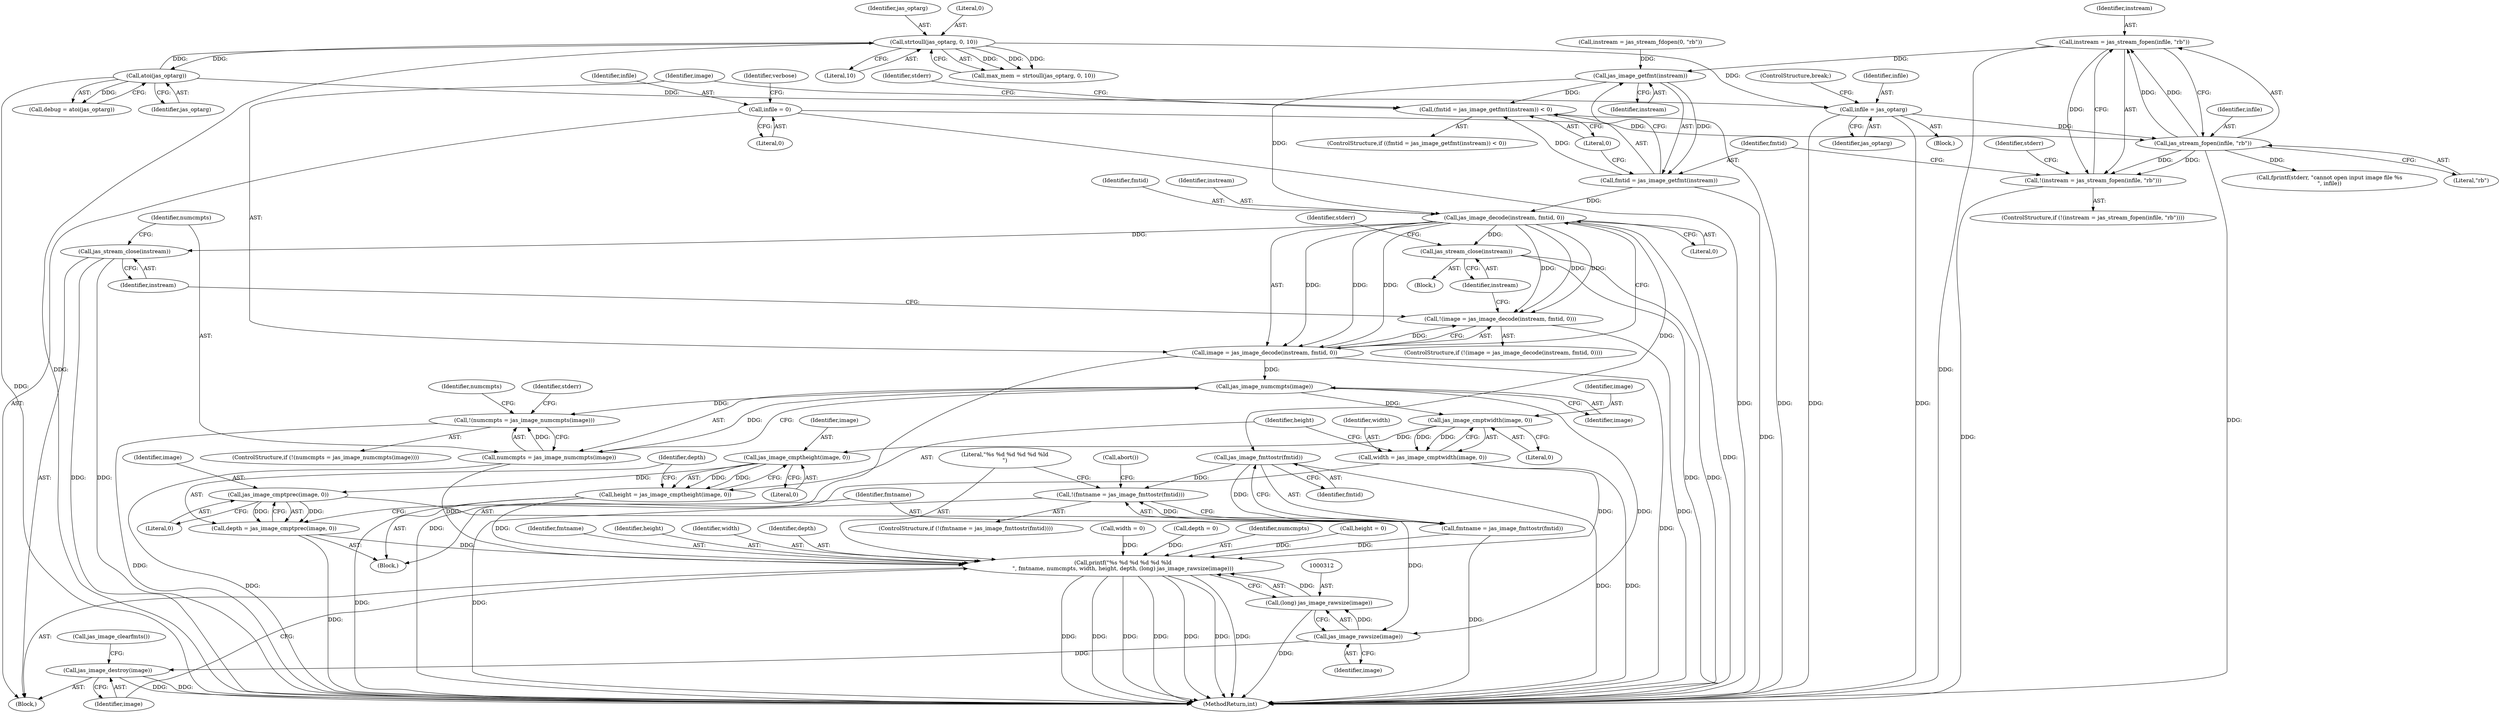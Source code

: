 digraph "0_jasper_d42b2388f7f8e0332c846675133acea151fc557a@API" {
"1000201" [label="(Call,instream = jas_stream_fopen(infile, \"rb\"))"];
"1000203" [label="(Call,jas_stream_fopen(infile, \"rb\"))"];
"1000132" [label="(Call,infile = 0)"];
"1000176" [label="(Call,infile = jas_optarg)"];
"1000183" [label="(Call,strtoull(jas_optarg, 0, 10))"];
"1000172" [label="(Call,atoi(jas_optarg))"];
"1000200" [label="(Call,!(instream = jas_stream_fopen(infile, \"rb\")))"];
"1000232" [label="(Call,jas_image_getfmt(instream))"];
"1000229" [label="(Call,(fmtid = jas_image_getfmt(instream)) < 0)"];
"1000230" [label="(Call,fmtid = jas_image_getfmt(instream))"];
"1000243" [label="(Call,jas_image_decode(instream, fmtid, 0))"];
"1000240" [label="(Call,!(image = jas_image_decode(instream, fmtid, 0)))"];
"1000241" [label="(Call,image = jas_image_decode(instream, fmtid, 0))"];
"1000261" [label="(Call,jas_image_numcmpts(image))"];
"1000258" [label="(Call,!(numcmpts = jas_image_numcmpts(image)))"];
"1000259" [label="(Call,numcmpts = jas_image_numcmpts(image))"];
"1000304" [label="(Call,printf(\"%s %d %d %d %d %ld\n\", fmtname, numcmpts, width, height, depth, (long) jas_image_rawsize(image)))"];
"1000272" [label="(Call,jas_image_cmptwidth(image, 0))"];
"1000270" [label="(Call,width = jas_image_cmptwidth(image, 0))"];
"1000277" [label="(Call,jas_image_cmptheight(image, 0))"];
"1000275" [label="(Call,height = jas_image_cmptheight(image, 0))"];
"1000282" [label="(Call,jas_image_cmptprec(image, 0))"];
"1000280" [label="(Call,depth = jas_image_cmptprec(image, 0))"];
"1000313" [label="(Call,jas_image_rawsize(image))"];
"1000311" [label="(Call,(long) jas_image_rawsize(image))"];
"1000315" [label="(Call,jas_image_destroy(image))"];
"1000248" [label="(Call,jas_stream_close(instream))"];
"1000255" [label="(Call,jas_stream_close(instream))"];
"1000300" [label="(Call,jas_image_fmttostr(fmtid))"];
"1000297" [label="(Call,!(fmtname = jas_image_fmttostr(fmtid)))"];
"1000298" [label="(Call,fmtname = jas_image_fmttostr(fmtid))"];
"1000205" [label="(Literal,\"rb\")"];
"1000287" [label="(Call,width = 0)"];
"1000217" [label="(Call,instream = jas_stream_fdopen(0, \"rb\"))"];
"1000316" [label="(Identifier,image)"];
"1000185" [label="(Literal,0)"];
"1000315" [label="(Call,jas_image_destroy(image))"];
"1000320" [label="(MethodReturn,int)"];
"1000293" [label="(Call,depth = 0)"];
"1000307" [label="(Identifier,numcmpts)"];
"1000317" [label="(Call,jas_image_clearfmts())"];
"1000259" [label="(Call,numcmpts = jas_image_numcmpts(image))"];
"1000284" [label="(Literal,0)"];
"1000240" [label="(Call,!(image = jas_image_decode(instream, fmtid, 0)))"];
"1000186" [label="(Literal,10)"];
"1000177" [label="(Identifier,infile)"];
"1000276" [label="(Identifier,height)"];
"1000305" [label="(Literal,\"%s %d %d %d %d %ld\n\")"];
"1000272" [label="(Call,jas_image_cmptwidth(image, 0))"];
"1000204" [label="(Identifier,infile)"];
"1000281" [label="(Identifier,depth)"];
"1000248" [label="(Call,jas_stream_close(instream))"];
"1000290" [label="(Call,height = 0)"];
"1000207" [label="(Call,fprintf(stderr, \"cannot open input image file %s\n\", infile))"];
"1000273" [label="(Identifier,image)"];
"1000251" [label="(Identifier,stderr)"];
"1000300" [label="(Call,jas_image_fmttostr(fmtid))"];
"1000172" [label="(Call,atoi(jas_optarg))"];
"1000176" [label="(Call,infile = jas_optarg)"];
"1000203" [label="(Call,jas_stream_fopen(infile, \"rb\"))"];
"1000296" [label="(ControlStructure,if (!(fmtname = jas_image_fmttostr(fmtid))))"];
"1000200" [label="(Call,!(instream = jas_stream_fopen(infile, \"rb\")))"];
"1000299" [label="(Identifier,fmtname)"];
"1000232" [label="(Call,jas_image_getfmt(instream))"];
"1000199" [label="(ControlStructure,if (!(instream = jas_stream_fopen(infile, \"rb\"))))"];
"1000255" [label="(Call,jas_stream_close(instream))"];
"1000314" [label="(Identifier,image)"];
"1000268" [label="(Identifier,numcmpts)"];
"1000306" [label="(Identifier,fmtname)"];
"1000274" [label="(Literal,0)"];
"1000280" [label="(Call,depth = jas_image_cmptprec(image, 0))"];
"1000234" [label="(Literal,0)"];
"1000249" [label="(Identifier,instream)"];
"1000301" [label="(Identifier,fmtid)"];
"1000298" [label="(Call,fmtname = jas_image_fmttostr(fmtid))"];
"1000170" [label="(Call,debug = atoi(jas_optarg))"];
"1000233" [label="(Identifier,instream)"];
"1000237" [label="(Identifier,stderr)"];
"1000277" [label="(Call,jas_image_cmptheight(image, 0))"];
"1000241" [label="(Call,image = jas_image_decode(instream, fmtid, 0))"];
"1000257" [label="(ControlStructure,if (!(numcmpts = jas_image_numcmpts(image))))"];
"1000265" [label="(Identifier,stderr)"];
"1000181" [label="(Call,max_mem = strtoull(jas_optarg, 0, 10))"];
"1000262" [label="(Identifier,image)"];
"1000244" [label="(Identifier,instream)"];
"1000243" [label="(Call,jas_image_decode(instream, fmtid, 0))"];
"1000173" [label="(Identifier,jas_optarg)"];
"1000231" [label="(Identifier,fmtid)"];
"1000230" [label="(Call,fmtid = jas_image_getfmt(instream))"];
"1000297" [label="(Call,!(fmtname = jas_image_fmttostr(fmtid)))"];
"1000279" [label="(Literal,0)"];
"1000282" [label="(Call,jas_image_cmptprec(image, 0))"];
"1000201" [label="(Call,instream = jas_stream_fopen(infile, \"rb\"))"];
"1000260" [label="(Identifier,numcmpts)"];
"1000269" [label="(Block,)"];
"1000228" [label="(ControlStructure,if ((fmtid = jas_image_getfmt(instream)) < 0))"];
"1000246" [label="(Literal,0)"];
"1000309" [label="(Identifier,height)"];
"1000245" [label="(Identifier,fmtid)"];
"1000261" [label="(Call,jas_image_numcmpts(image))"];
"1000208" [label="(Identifier,stderr)"];
"1000275" [label="(Call,height = jas_image_cmptheight(image, 0))"];
"1000229" [label="(Call,(fmtid = jas_image_getfmt(instream)) < 0)"];
"1000256" [label="(Identifier,instream)"];
"1000109" [label="(Block,)"];
"1000278" [label="(Identifier,image)"];
"1000179" [label="(ControlStructure,break;)"];
"1000271" [label="(Identifier,width)"];
"1000311" [label="(Call,(long) jas_image_rawsize(image))"];
"1000270" [label="(Call,width = jas_image_cmptwidth(image, 0))"];
"1000202" [label="(Identifier,instream)"];
"1000239" [label="(ControlStructure,if (!(image = jas_image_decode(instream, fmtid, 0))))"];
"1000178" [label="(Identifier,jas_optarg)"];
"1000313" [label="(Call,jas_image_rawsize(image))"];
"1000308" [label="(Identifier,width)"];
"1000242" [label="(Identifier,image)"];
"1000258" [label="(Call,!(numcmpts = jas_image_numcmpts(image)))"];
"1000132" [label="(Call,infile = 0)"];
"1000310" [label="(Identifier,depth)"];
"1000156" [label="(Block,)"];
"1000303" [label="(Call,abort())"];
"1000304" [label="(Call,printf(\"%s %d %d %d %d %ld\n\", fmtname, numcmpts, width, height, depth, (long) jas_image_rawsize(image)))"];
"1000247" [label="(Block,)"];
"1000283" [label="(Identifier,image)"];
"1000133" [label="(Identifier,infile)"];
"1000184" [label="(Identifier,jas_optarg)"];
"1000136" [label="(Identifier,verbose)"];
"1000183" [label="(Call,strtoull(jas_optarg, 0, 10))"];
"1000134" [label="(Literal,0)"];
"1000201" -> "1000200"  [label="AST: "];
"1000201" -> "1000203"  [label="CFG: "];
"1000202" -> "1000201"  [label="AST: "];
"1000203" -> "1000201"  [label="AST: "];
"1000200" -> "1000201"  [label="CFG: "];
"1000201" -> "1000320"  [label="DDG: "];
"1000201" -> "1000200"  [label="DDG: "];
"1000203" -> "1000201"  [label="DDG: "];
"1000203" -> "1000201"  [label="DDG: "];
"1000201" -> "1000232"  [label="DDG: "];
"1000203" -> "1000205"  [label="CFG: "];
"1000204" -> "1000203"  [label="AST: "];
"1000205" -> "1000203"  [label="AST: "];
"1000203" -> "1000320"  [label="DDG: "];
"1000203" -> "1000200"  [label="DDG: "];
"1000203" -> "1000200"  [label="DDG: "];
"1000132" -> "1000203"  [label="DDG: "];
"1000176" -> "1000203"  [label="DDG: "];
"1000203" -> "1000207"  [label="DDG: "];
"1000132" -> "1000109"  [label="AST: "];
"1000132" -> "1000134"  [label="CFG: "];
"1000133" -> "1000132"  [label="AST: "];
"1000134" -> "1000132"  [label="AST: "];
"1000136" -> "1000132"  [label="CFG: "];
"1000132" -> "1000320"  [label="DDG: "];
"1000176" -> "1000156"  [label="AST: "];
"1000176" -> "1000178"  [label="CFG: "];
"1000177" -> "1000176"  [label="AST: "];
"1000178" -> "1000176"  [label="AST: "];
"1000179" -> "1000176"  [label="CFG: "];
"1000176" -> "1000320"  [label="DDG: "];
"1000176" -> "1000320"  [label="DDG: "];
"1000183" -> "1000176"  [label="DDG: "];
"1000172" -> "1000176"  [label="DDG: "];
"1000183" -> "1000181"  [label="AST: "];
"1000183" -> "1000186"  [label="CFG: "];
"1000184" -> "1000183"  [label="AST: "];
"1000185" -> "1000183"  [label="AST: "];
"1000186" -> "1000183"  [label="AST: "];
"1000181" -> "1000183"  [label="CFG: "];
"1000183" -> "1000320"  [label="DDG: "];
"1000183" -> "1000172"  [label="DDG: "];
"1000183" -> "1000181"  [label="DDG: "];
"1000183" -> "1000181"  [label="DDG: "];
"1000183" -> "1000181"  [label="DDG: "];
"1000172" -> "1000183"  [label="DDG: "];
"1000172" -> "1000170"  [label="AST: "];
"1000172" -> "1000173"  [label="CFG: "];
"1000173" -> "1000172"  [label="AST: "];
"1000170" -> "1000172"  [label="CFG: "];
"1000172" -> "1000320"  [label="DDG: "];
"1000172" -> "1000170"  [label="DDG: "];
"1000200" -> "1000199"  [label="AST: "];
"1000208" -> "1000200"  [label="CFG: "];
"1000231" -> "1000200"  [label="CFG: "];
"1000200" -> "1000320"  [label="DDG: "];
"1000232" -> "1000230"  [label="AST: "];
"1000232" -> "1000233"  [label="CFG: "];
"1000233" -> "1000232"  [label="AST: "];
"1000230" -> "1000232"  [label="CFG: "];
"1000232" -> "1000229"  [label="DDG: "];
"1000232" -> "1000230"  [label="DDG: "];
"1000217" -> "1000232"  [label="DDG: "];
"1000232" -> "1000243"  [label="DDG: "];
"1000229" -> "1000228"  [label="AST: "];
"1000229" -> "1000234"  [label="CFG: "];
"1000230" -> "1000229"  [label="AST: "];
"1000234" -> "1000229"  [label="AST: "];
"1000237" -> "1000229"  [label="CFG: "];
"1000242" -> "1000229"  [label="CFG: "];
"1000229" -> "1000320"  [label="DDG: "];
"1000230" -> "1000229"  [label="DDG: "];
"1000231" -> "1000230"  [label="AST: "];
"1000234" -> "1000230"  [label="CFG: "];
"1000230" -> "1000320"  [label="DDG: "];
"1000230" -> "1000243"  [label="DDG: "];
"1000243" -> "1000241"  [label="AST: "];
"1000243" -> "1000246"  [label="CFG: "];
"1000244" -> "1000243"  [label="AST: "];
"1000245" -> "1000243"  [label="AST: "];
"1000246" -> "1000243"  [label="AST: "];
"1000241" -> "1000243"  [label="CFG: "];
"1000243" -> "1000320"  [label="DDG: "];
"1000243" -> "1000240"  [label="DDG: "];
"1000243" -> "1000240"  [label="DDG: "];
"1000243" -> "1000240"  [label="DDG: "];
"1000243" -> "1000241"  [label="DDG: "];
"1000243" -> "1000241"  [label="DDG: "];
"1000243" -> "1000241"  [label="DDG: "];
"1000243" -> "1000248"  [label="DDG: "];
"1000243" -> "1000255"  [label="DDG: "];
"1000243" -> "1000300"  [label="DDG: "];
"1000240" -> "1000239"  [label="AST: "];
"1000240" -> "1000241"  [label="CFG: "];
"1000241" -> "1000240"  [label="AST: "];
"1000249" -> "1000240"  [label="CFG: "];
"1000256" -> "1000240"  [label="CFG: "];
"1000240" -> "1000320"  [label="DDG: "];
"1000241" -> "1000240"  [label="DDG: "];
"1000242" -> "1000241"  [label="AST: "];
"1000241" -> "1000320"  [label="DDG: "];
"1000241" -> "1000320"  [label="DDG: "];
"1000241" -> "1000261"  [label="DDG: "];
"1000261" -> "1000259"  [label="AST: "];
"1000261" -> "1000262"  [label="CFG: "];
"1000262" -> "1000261"  [label="AST: "];
"1000259" -> "1000261"  [label="CFG: "];
"1000261" -> "1000258"  [label="DDG: "];
"1000261" -> "1000259"  [label="DDG: "];
"1000261" -> "1000272"  [label="DDG: "];
"1000261" -> "1000313"  [label="DDG: "];
"1000258" -> "1000257"  [label="AST: "];
"1000258" -> "1000259"  [label="CFG: "];
"1000259" -> "1000258"  [label="AST: "];
"1000265" -> "1000258"  [label="CFG: "];
"1000268" -> "1000258"  [label="CFG: "];
"1000258" -> "1000320"  [label="DDG: "];
"1000259" -> "1000258"  [label="DDG: "];
"1000260" -> "1000259"  [label="AST: "];
"1000259" -> "1000320"  [label="DDG: "];
"1000259" -> "1000304"  [label="DDG: "];
"1000304" -> "1000109"  [label="AST: "];
"1000304" -> "1000311"  [label="CFG: "];
"1000305" -> "1000304"  [label="AST: "];
"1000306" -> "1000304"  [label="AST: "];
"1000307" -> "1000304"  [label="AST: "];
"1000308" -> "1000304"  [label="AST: "];
"1000309" -> "1000304"  [label="AST: "];
"1000310" -> "1000304"  [label="AST: "];
"1000311" -> "1000304"  [label="AST: "];
"1000316" -> "1000304"  [label="CFG: "];
"1000304" -> "1000320"  [label="DDG: "];
"1000304" -> "1000320"  [label="DDG: "];
"1000304" -> "1000320"  [label="DDG: "];
"1000304" -> "1000320"  [label="DDG: "];
"1000304" -> "1000320"  [label="DDG: "];
"1000304" -> "1000320"  [label="DDG: "];
"1000304" -> "1000320"  [label="DDG: "];
"1000298" -> "1000304"  [label="DDG: "];
"1000287" -> "1000304"  [label="DDG: "];
"1000270" -> "1000304"  [label="DDG: "];
"1000290" -> "1000304"  [label="DDG: "];
"1000275" -> "1000304"  [label="DDG: "];
"1000293" -> "1000304"  [label="DDG: "];
"1000280" -> "1000304"  [label="DDG: "];
"1000311" -> "1000304"  [label="DDG: "];
"1000272" -> "1000270"  [label="AST: "];
"1000272" -> "1000274"  [label="CFG: "];
"1000273" -> "1000272"  [label="AST: "];
"1000274" -> "1000272"  [label="AST: "];
"1000270" -> "1000272"  [label="CFG: "];
"1000272" -> "1000270"  [label="DDG: "];
"1000272" -> "1000270"  [label="DDG: "];
"1000272" -> "1000277"  [label="DDG: "];
"1000270" -> "1000269"  [label="AST: "];
"1000271" -> "1000270"  [label="AST: "];
"1000276" -> "1000270"  [label="CFG: "];
"1000270" -> "1000320"  [label="DDG: "];
"1000277" -> "1000275"  [label="AST: "];
"1000277" -> "1000279"  [label="CFG: "];
"1000278" -> "1000277"  [label="AST: "];
"1000279" -> "1000277"  [label="AST: "];
"1000275" -> "1000277"  [label="CFG: "];
"1000277" -> "1000275"  [label="DDG: "];
"1000277" -> "1000275"  [label="DDG: "];
"1000277" -> "1000282"  [label="DDG: "];
"1000275" -> "1000269"  [label="AST: "];
"1000276" -> "1000275"  [label="AST: "];
"1000281" -> "1000275"  [label="CFG: "];
"1000275" -> "1000320"  [label="DDG: "];
"1000282" -> "1000280"  [label="AST: "];
"1000282" -> "1000284"  [label="CFG: "];
"1000283" -> "1000282"  [label="AST: "];
"1000284" -> "1000282"  [label="AST: "];
"1000280" -> "1000282"  [label="CFG: "];
"1000282" -> "1000280"  [label="DDG: "];
"1000282" -> "1000280"  [label="DDG: "];
"1000282" -> "1000313"  [label="DDG: "];
"1000280" -> "1000269"  [label="AST: "];
"1000281" -> "1000280"  [label="AST: "];
"1000299" -> "1000280"  [label="CFG: "];
"1000280" -> "1000320"  [label="DDG: "];
"1000313" -> "1000311"  [label="AST: "];
"1000313" -> "1000314"  [label="CFG: "];
"1000314" -> "1000313"  [label="AST: "];
"1000311" -> "1000313"  [label="CFG: "];
"1000313" -> "1000311"  [label="DDG: "];
"1000313" -> "1000315"  [label="DDG: "];
"1000312" -> "1000311"  [label="AST: "];
"1000311" -> "1000320"  [label="DDG: "];
"1000315" -> "1000109"  [label="AST: "];
"1000315" -> "1000316"  [label="CFG: "];
"1000316" -> "1000315"  [label="AST: "];
"1000317" -> "1000315"  [label="CFG: "];
"1000315" -> "1000320"  [label="DDG: "];
"1000315" -> "1000320"  [label="DDG: "];
"1000248" -> "1000247"  [label="AST: "];
"1000248" -> "1000249"  [label="CFG: "];
"1000249" -> "1000248"  [label="AST: "];
"1000251" -> "1000248"  [label="CFG: "];
"1000248" -> "1000320"  [label="DDG: "];
"1000248" -> "1000320"  [label="DDG: "];
"1000255" -> "1000109"  [label="AST: "];
"1000255" -> "1000256"  [label="CFG: "];
"1000256" -> "1000255"  [label="AST: "];
"1000260" -> "1000255"  [label="CFG: "];
"1000255" -> "1000320"  [label="DDG: "];
"1000255" -> "1000320"  [label="DDG: "];
"1000300" -> "1000298"  [label="AST: "];
"1000300" -> "1000301"  [label="CFG: "];
"1000301" -> "1000300"  [label="AST: "];
"1000298" -> "1000300"  [label="CFG: "];
"1000300" -> "1000320"  [label="DDG: "];
"1000300" -> "1000297"  [label="DDG: "];
"1000300" -> "1000298"  [label="DDG: "];
"1000297" -> "1000296"  [label="AST: "];
"1000297" -> "1000298"  [label="CFG: "];
"1000298" -> "1000297"  [label="AST: "];
"1000303" -> "1000297"  [label="CFG: "];
"1000305" -> "1000297"  [label="CFG: "];
"1000297" -> "1000320"  [label="DDG: "];
"1000298" -> "1000297"  [label="DDG: "];
"1000299" -> "1000298"  [label="AST: "];
"1000298" -> "1000320"  [label="DDG: "];
}
